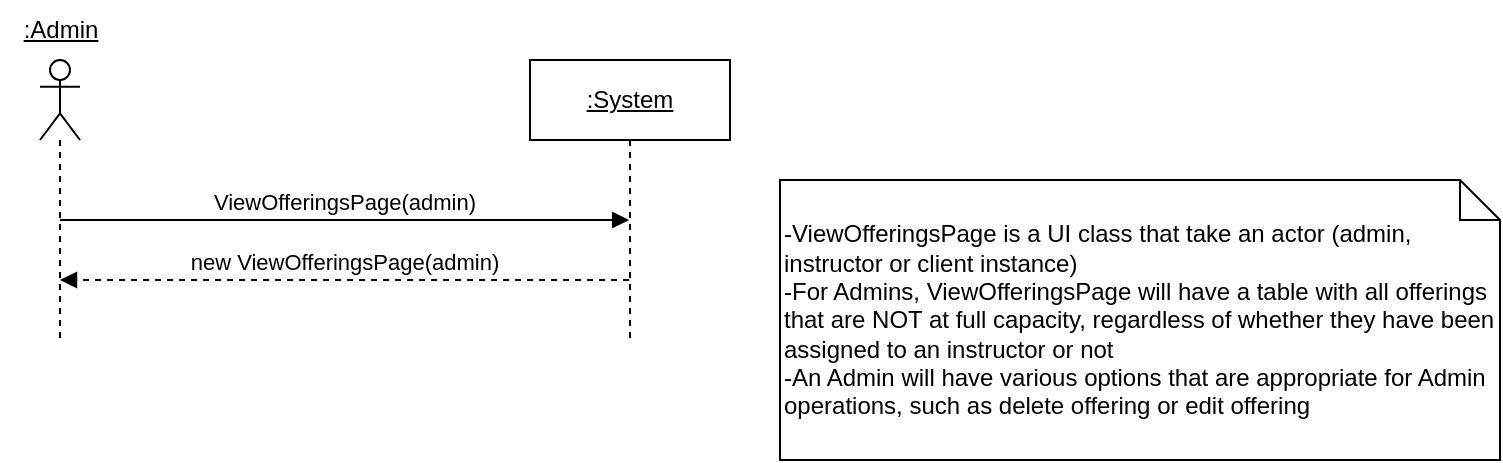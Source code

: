 <mxfile version="24.8.0">
  <diagram name="Page-1" id="2YBvvXClWsGukQMizWep">
    <mxGraphModel dx="989" dy="514" grid="1" gridSize="10" guides="1" tooltips="1" connect="1" arrows="1" fold="1" page="1" pageScale="1" pageWidth="850" pageHeight="1100" math="0" shadow="0">
      <root>
        <mxCell id="0" />
        <mxCell id="1" parent="0" />
        <mxCell id="QT0idfkxXLzTyoDSYEQH-2" value="" style="shape=umlLifeline;perimeter=lifelinePerimeter;whiteSpace=wrap;html=1;container=1;dropTarget=0;collapsible=0;recursiveResize=0;outlineConnect=0;portConstraint=eastwest;newEdgeStyle={&quot;curved&quot;:0,&quot;rounded&quot;:0};participant=umlActor;" parent="1" vertex="1">
          <mxGeometry x="80" y="50" width="20" height="140" as="geometry" />
        </mxCell>
        <mxCell id="QT0idfkxXLzTyoDSYEQH-3" value="&lt;u&gt;:Admin&lt;/u&gt;" style="text;html=1;align=center;verticalAlign=middle;resizable=0;points=[];autosize=1;strokeColor=none;fillColor=none;" parent="1" vertex="1">
          <mxGeometry x="60" y="20" width="60" height="30" as="geometry" />
        </mxCell>
        <mxCell id="QT0idfkxXLzTyoDSYEQH-4" value="&lt;u&gt;:System&lt;/u&gt;" style="shape=umlLifeline;perimeter=lifelinePerimeter;whiteSpace=wrap;html=1;container=1;dropTarget=0;collapsible=0;recursiveResize=0;outlineConnect=0;portConstraint=eastwest;newEdgeStyle={&quot;curved&quot;:0,&quot;rounded&quot;:0};" parent="1" vertex="1">
          <mxGeometry x="325" y="50" width="100" height="140" as="geometry" />
        </mxCell>
        <mxCell id="QT0idfkxXLzTyoDSYEQH-15" value="ViewOfferingsPage(admin)" style="html=1;verticalAlign=bottom;endArrow=block;edgeStyle=elbowEdgeStyle;elbow=vertical;curved=0;rounded=0;" parent="1" edge="1">
          <mxGeometry x="-0.002" relative="1" as="geometry">
            <mxPoint x="89.999" y="130" as="sourcePoint" />
            <Array as="points">
              <mxPoint x="180.07" y="130" />
            </Array>
            <mxPoint x="374.57" y="130" as="targetPoint" />
            <mxPoint as="offset" />
          </mxGeometry>
        </mxCell>
        <mxCell id="QT0idfkxXLzTyoDSYEQH-17" value="new ViewOfferingsPage(admin)" style="html=1;verticalAlign=bottom;endArrow=block;edgeStyle=elbowEdgeStyle;elbow=vertical;curved=0;rounded=0;dashed=1;" parent="1" edge="1">
          <mxGeometry relative="1" as="geometry">
            <mxPoint x="374.57" y="160" as="sourcePoint" />
            <Array as="points">
              <mxPoint x="180.07" y="160" />
            </Array>
            <mxPoint x="89.999" y="160" as="targetPoint" />
            <mxPoint as="offset" />
          </mxGeometry>
        </mxCell>
        <mxCell id="wPXZ8VNcLeqiLXzsY5N9-1" value="&lt;div&gt;-ViewOfferingsPage is a UI class that take an actor (admin, instructor or client instance)&lt;/div&gt;-For Admins, ViewOfferingsPage will have a table with all offerings that are NOT at full capacity, regardless of whether they have been assigned to an instructor or not&lt;div&gt;-An Admin will have various options that are appropriate for Admin operations, such as delete offering or edit offering&lt;/div&gt;" style="shape=note;size=20;whiteSpace=wrap;html=1;align=left;" parent="1" vertex="1">
          <mxGeometry x="450" y="110" width="360" height="140" as="geometry" />
        </mxCell>
      </root>
    </mxGraphModel>
  </diagram>
</mxfile>
